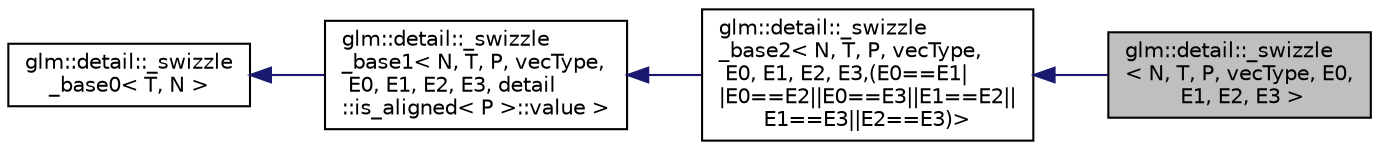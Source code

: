 digraph "glm::detail::_swizzle&lt; N, T, P, vecType, E0, E1, E2, E3 &gt;"
{
 // LATEX_PDF_SIZE
  edge [fontname="Helvetica",fontsize="10",labelfontname="Helvetica",labelfontsize="10"];
  node [fontname="Helvetica",fontsize="10",shape=record];
  rankdir="LR";
  Node1 [label="glm::detail::_swizzle\l\< N, T, P, vecType, E0,\l E1, E2, E3 \>",height=0.2,width=0.4,color="black", fillcolor="grey75", style="filled", fontcolor="black",tooltip=" "];
  Node2 -> Node1 [dir="back",color="midnightblue",fontsize="10",style="solid",fontname="Helvetica"];
  Node2 [label="glm::detail::_swizzle\l_base2\< N, T, P, vecType,\l E0, E1, E2, E3,(E0==E1\|\l\|E0==E2\|\|E0==E3\|\|E1==E2\|\|\lE1==E3\|\|E2==E3)\>",height=0.2,width=0.4,color="black", fillcolor="white", style="filled",URL="$structglm_1_1detail_1_1__swizzle__base2.html",tooltip=" "];
  Node3 -> Node2 [dir="back",color="midnightblue",fontsize="10",style="solid",fontname="Helvetica"];
  Node3 [label="glm::detail::_swizzle\l_base1\< N, T, P, vecType,\l E0, E1, E2, E3, detail\l::is_aligned\< P \>::value \>",height=0.2,width=0.4,color="black", fillcolor="white", style="filled",URL="$structglm_1_1detail_1_1__swizzle__base1.html",tooltip=" "];
  Node4 -> Node3 [dir="back",color="midnightblue",fontsize="10",style="solid",fontname="Helvetica"];
  Node4 [label="glm::detail::_swizzle\l_base0\< T, N \>",height=0.2,width=0.4,color="black", fillcolor="white", style="filled",URL="$structglm_1_1detail_1_1__swizzle__base0.html",tooltip=" "];
}
